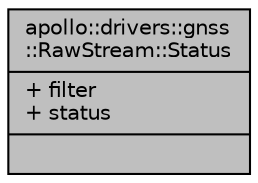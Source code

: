 digraph "apollo::drivers::gnss::RawStream::Status"
{
  edge [fontname="Helvetica",fontsize="10",labelfontname="Helvetica",labelfontsize="10"];
  node [fontname="Helvetica",fontsize="10",shape=record];
  Node1 [label="{apollo::drivers::gnss\l::RawStream::Status\n|+ filter\l+ status\l|}",height=0.2,width=0.4,color="black", fillcolor="grey75", style="filled" fontcolor="black"];
}
